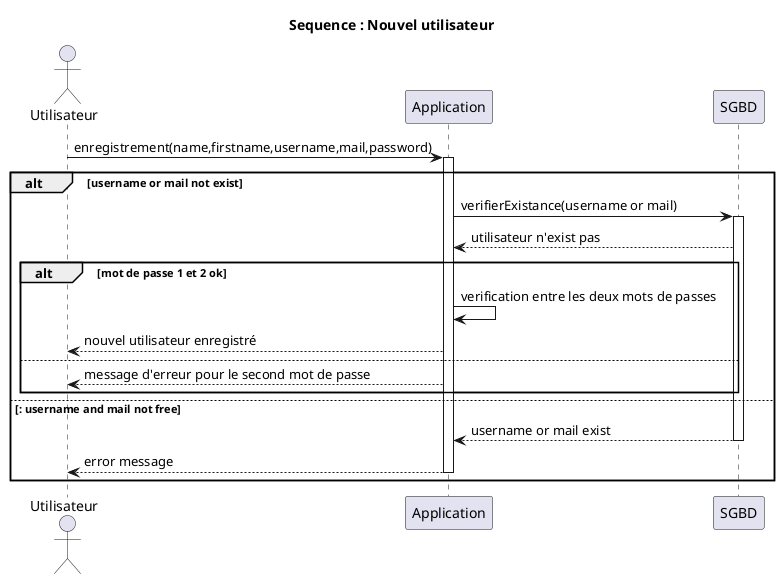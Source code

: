 @startuml
title Sequence : Nouvel utilisateur
actor Utilisateur as U
participant Application as A
participant SGBD as bdd

U->A : enregistrement(name,firstname,username,mail,password)
activate A


alt username or mail not exist
    A->bdd : verifierExistance(username or mail)
    activate bdd
    bdd-->A : utilisateur n'exist pas

alt mot de passe 1 et 2 ok
   A->A: verification entre les deux mots de passes
   A-->U: nouvel utilisateur enregistré
   else
   A-->U: message d'erreur pour le second mot de passe
   end
     else : username and mail not free
    bdd-->A: username or mail exist
   deactivate bdd
    A-->U: error message
   deactivate A
'    else invalid password
'        A->U: invalidPassword
'    end
'else invalid login
'    bdd->A : null
'deactivate bdd
'    A->U: invalidLogin
'    deactivate A
end

@enduml